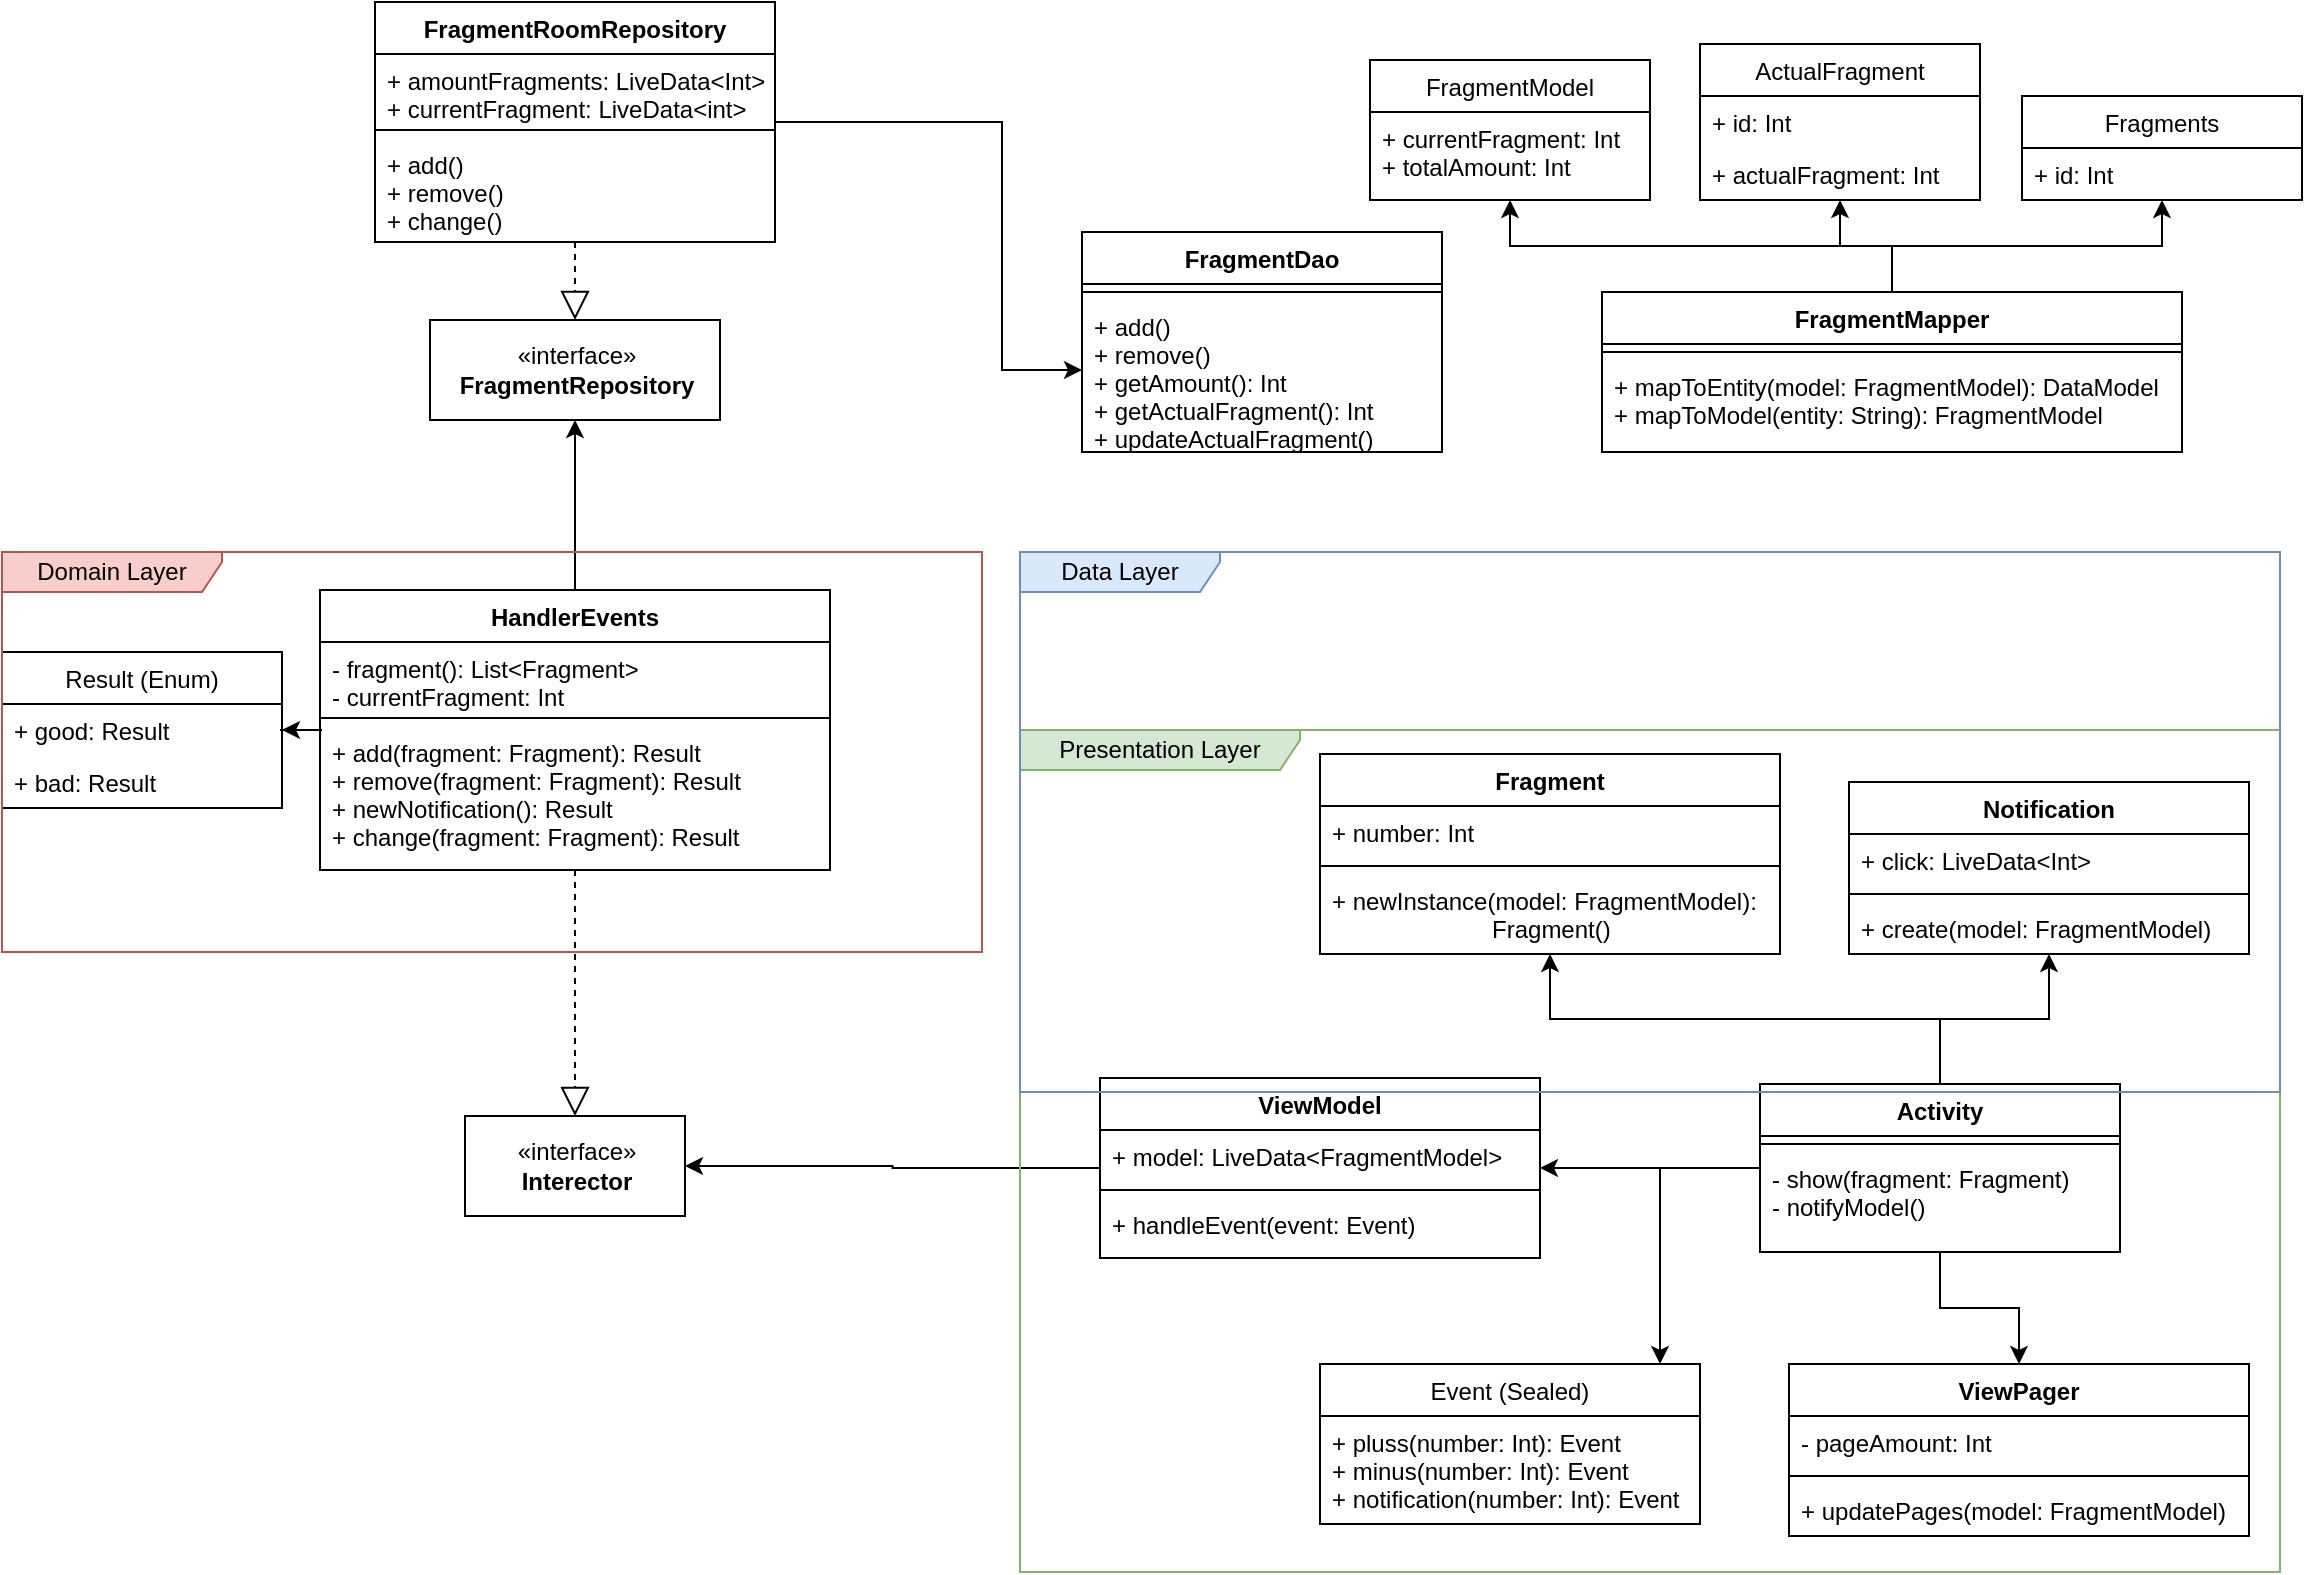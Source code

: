 <mxfile version="14.5.1" type="device"><diagram name="Page-1" id="e7e014a7-5840-1c2e-5031-d8a46d1fe8dd"><mxGraphModel dx="1301" dy="892" grid="1" gridSize="10" guides="1" tooltips="1" connect="1" arrows="1" fold="1" page="1" pageScale="1" pageWidth="1169" pageHeight="826" background="#ffffff" math="0" shadow="0"><root><mxCell id="0"/><mxCell id="1" parent="0"/><mxCell id="9yriyYa24CllX2dQIwU5-105" style="edgeStyle=orthogonalEdgeStyle;rounded=0;orthogonalLoop=1;jettySize=auto;html=1;" edge="1" parent="1" source="T1jlxgGW5RzfJbY8aveA-4" target="9yriyYa24CllX2dQIwU5-101"><mxGeometry relative="1" as="geometry"/></mxCell><mxCell id="9yriyYa24CllX2dQIwU5-109" style="edgeStyle=orthogonalEdgeStyle;rounded=0;orthogonalLoop=1;jettySize=auto;html=1;endArrow=classic;endFill=1;" edge="1" parent="1" source="T1jlxgGW5RzfJbY8aveA-4" target="9yriyYa24CllX2dQIwU5-10"><mxGeometry relative="1" as="geometry"/></mxCell><mxCell id="T1jlxgGW5RzfJbY8aveA-4" value="HandlerEvents" style="swimlane;fontStyle=1;align=center;verticalAlign=top;childLayout=stackLayout;horizontal=1;startSize=26;horizontalStack=0;resizeParent=1;resizeParentMax=0;resizeLast=0;collapsible=1;marginBottom=0;" parent="1" vertex="1"><mxGeometry x="169" y="329" width="255" height="140" as="geometry"><mxRectangle x="480" y="230" width="130" height="26" as="alternateBounds"/></mxGeometry></mxCell><mxCell id="T1jlxgGW5RzfJbY8aveA-5" value="- fragment(): List&lt;Fragment&gt;&#10;- currentFragment: Int" style="text;strokeColor=none;fillColor=none;align=left;verticalAlign=top;spacingLeft=4;spacingRight=4;overflow=hidden;rotatable=0;points=[[0,0.5],[1,0.5]];portConstraint=eastwest;" parent="T1jlxgGW5RzfJbY8aveA-4" vertex="1"><mxGeometry y="26" width="255" height="34" as="geometry"/></mxCell><mxCell id="T1jlxgGW5RzfJbY8aveA-6" value="" style="line;strokeWidth=1;fillColor=none;align=left;verticalAlign=middle;spacingTop=-1;spacingLeft=3;spacingRight=3;rotatable=0;labelPosition=right;points=[];portConstraint=eastwest;" parent="T1jlxgGW5RzfJbY8aveA-4" vertex="1"><mxGeometry y="60" width="255" height="8" as="geometry"/></mxCell><mxCell id="T1jlxgGW5RzfJbY8aveA-7" value="+ add(fragment: Fragment): Result&#10;+ remove(fragment: Fragment): Result&#10;+ newNotification(): Result&#10;+ change(fragment: Fragment): Result" style="text;strokeColor=none;fillColor=none;align=left;verticalAlign=top;spacingLeft=4;spacingRight=4;overflow=hidden;rotatable=0;points=[[0,0.5],[1,0.5]];portConstraint=eastwest;" parent="T1jlxgGW5RzfJbY8aveA-4" vertex="1"><mxGeometry y="68" width="255" height="72" as="geometry"/></mxCell><mxCell id="9yriyYa24CllX2dQIwU5-90" style="edgeStyle=orthogonalEdgeStyle;rounded=0;orthogonalLoop=1;jettySize=auto;html=1;" edge="1" parent="1" source="9yriyYa24CllX2dQIwU5-1" target="9yriyYa24CllX2dQIwU5-89"><mxGeometry relative="1" as="geometry"/></mxCell><mxCell id="9yriyYa24CllX2dQIwU5-1" value="ViewModel" style="swimlane;fontStyle=1;align=center;verticalAlign=top;childLayout=stackLayout;horizontal=1;startSize=26;horizontalStack=0;resizeParent=1;resizeParentMax=0;resizeLast=0;collapsible=1;marginBottom=0;" vertex="1" parent="1"><mxGeometry x="559" y="573" width="220" height="90" as="geometry"/></mxCell><mxCell id="9yriyYa24CllX2dQIwU5-2" value="+ model: LiveData&lt;FragmentModel&gt;" style="text;strokeColor=none;fillColor=none;align=left;verticalAlign=top;spacingLeft=4;spacingRight=4;overflow=hidden;rotatable=0;points=[[0,0.5],[1,0.5]];portConstraint=eastwest;" vertex="1" parent="9yriyYa24CllX2dQIwU5-1"><mxGeometry y="26" width="220" height="26" as="geometry"/></mxCell><mxCell id="9yriyYa24CllX2dQIwU5-3" value="" style="line;strokeWidth=1;fillColor=none;align=left;verticalAlign=middle;spacingTop=-1;spacingLeft=3;spacingRight=3;rotatable=0;labelPosition=right;points=[];portConstraint=eastwest;" vertex="1" parent="9yriyYa24CllX2dQIwU5-1"><mxGeometry y="52" width="220" height="8" as="geometry"/></mxCell><mxCell id="9yriyYa24CllX2dQIwU5-11" value="+ handleEvent(event: Event)&#10;" style="text;strokeColor=none;fillColor=none;align=left;verticalAlign=top;spacingLeft=4;spacingRight=4;overflow=hidden;rotatable=0;points=[[0,0.5],[1,0.5]];portConstraint=eastwest;" vertex="1" parent="9yriyYa24CllX2dQIwU5-1"><mxGeometry y="60" width="220" height="30" as="geometry"/></mxCell><mxCell id="9yriyYa24CllX2dQIwU5-10" value="«interface»&lt;br&gt;&lt;b&gt;FragmentRepository&lt;/b&gt;" style="html=1;" vertex="1" parent="1"><mxGeometry x="224" y="194" width="145" height="50" as="geometry"/></mxCell><mxCell id="9yriyYa24CllX2dQIwU5-45" style="edgeStyle=orthogonalEdgeStyle;rounded=0;orthogonalLoop=1;jettySize=auto;html=1;" edge="1" parent="1" source="9yriyYa24CllX2dQIwU5-15" target="9yriyYa24CllX2dQIwU5-1"><mxGeometry relative="1" as="geometry"/></mxCell><mxCell id="9yriyYa24CllX2dQIwU5-65" style="edgeStyle=orthogonalEdgeStyle;rounded=0;orthogonalLoop=1;jettySize=auto;html=1;" edge="1" parent="1" source="9yriyYa24CllX2dQIwU5-15" target="9yriyYa24CllX2dQIwU5-56"><mxGeometry relative="1" as="geometry"/></mxCell><mxCell id="9yriyYa24CllX2dQIwU5-72" style="edgeStyle=orthogonalEdgeStyle;rounded=0;orthogonalLoop=1;jettySize=auto;html=1;" edge="1" parent="1" source="9yriyYa24CllX2dQIwU5-15" target="9yriyYa24CllX2dQIwU5-68"><mxGeometry relative="1" as="geometry"/></mxCell><mxCell id="9yriyYa24CllX2dQIwU5-88" style="edgeStyle=orthogonalEdgeStyle;rounded=0;orthogonalLoop=1;jettySize=auto;html=1;" edge="1" parent="1" source="9yriyYa24CllX2dQIwU5-15" target="9yriyYa24CllX2dQIwU5-84"><mxGeometry relative="1" as="geometry"/></mxCell><mxCell id="9yriyYa24CllX2dQIwU5-111" style="edgeStyle=orthogonalEdgeStyle;rounded=0;orthogonalLoop=1;jettySize=auto;html=1;endArrow=classic;endFill=1;" edge="1" parent="1" source="9yriyYa24CllX2dQIwU5-15" target="9yriyYa24CllX2dQIwU5-51"><mxGeometry relative="1" as="geometry"><Array as="points"><mxPoint x="839" y="618"/></Array></mxGeometry></mxCell><mxCell id="9yriyYa24CllX2dQIwU5-15" value="Activity" style="swimlane;fontStyle=1;align=center;verticalAlign=top;childLayout=stackLayout;horizontal=1;startSize=26;horizontalStack=0;resizeParent=1;resizeParentMax=0;resizeLast=0;collapsible=1;marginBottom=0;" vertex="1" parent="1"><mxGeometry x="889" y="576" width="180" height="84" as="geometry"/></mxCell><mxCell id="9yriyYa24CllX2dQIwU5-17" value="" style="line;strokeWidth=1;fillColor=none;align=left;verticalAlign=middle;spacingTop=-1;spacingLeft=3;spacingRight=3;rotatable=0;labelPosition=right;points=[];portConstraint=eastwest;" vertex="1" parent="9yriyYa24CllX2dQIwU5-15"><mxGeometry y="26" width="180" height="8" as="geometry"/></mxCell><mxCell id="9yriyYa24CllX2dQIwU5-18" value="- show(fragment: Fragment)&#10;- notifyModel()" style="text;strokeColor=none;fillColor=none;align=left;verticalAlign=top;spacingLeft=4;spacingRight=4;overflow=hidden;rotatable=0;points=[[0,0.5],[1,0.5]];portConstraint=eastwest;" vertex="1" parent="9yriyYa24CllX2dQIwU5-15"><mxGeometry y="34" width="180" height="50" as="geometry"/></mxCell><mxCell id="9yriyYa24CllX2dQIwU5-39" style="edgeStyle=orthogonalEdgeStyle;rounded=0;orthogonalLoop=1;jettySize=auto;html=1;" edge="1" parent="1" source="9yriyYa24CllX2dQIwU5-29" target="9yriyYa24CllX2dQIwU5-33"><mxGeometry relative="1" as="geometry"/></mxCell><mxCell id="9yriyYa24CllX2dQIwU5-126" style="edgeStyle=orthogonalEdgeStyle;rounded=0;orthogonalLoop=1;jettySize=auto;html=1;endArrow=classic;endFill=1;" edge="1" parent="1" source="9yriyYa24CllX2dQIwU5-29" target="9yriyYa24CllX2dQIwU5-118"><mxGeometry relative="1" as="geometry"/></mxCell><mxCell id="9yriyYa24CllX2dQIwU5-127" style="edgeStyle=orthogonalEdgeStyle;rounded=0;orthogonalLoop=1;jettySize=auto;html=1;endArrow=classic;endFill=1;" edge="1" parent="1" source="9yriyYa24CllX2dQIwU5-29" target="9yriyYa24CllX2dQIwU5-122"><mxGeometry relative="1" as="geometry"/></mxCell><mxCell id="9yriyYa24CllX2dQIwU5-29" value="FragmentMapper" style="swimlane;fontStyle=1;align=center;verticalAlign=top;childLayout=stackLayout;horizontal=1;startSize=26;horizontalStack=0;resizeParent=1;resizeParentMax=0;resizeLast=0;collapsible=1;marginBottom=0;" vertex="1" parent="1"><mxGeometry x="810" y="180" width="290" height="80" as="geometry"/></mxCell><mxCell id="9yriyYa24CllX2dQIwU5-31" value="" style="line;strokeWidth=1;fillColor=none;align=left;verticalAlign=middle;spacingTop=-1;spacingLeft=3;spacingRight=3;rotatable=0;labelPosition=right;points=[];portConstraint=eastwest;" vertex="1" parent="9yriyYa24CllX2dQIwU5-29"><mxGeometry y="26" width="290" height="8" as="geometry"/></mxCell><mxCell id="9yriyYa24CllX2dQIwU5-32" value="+ mapToEntity(model: FragmentModel): DataModel&#10;+ mapToModel(entity: String): FragmentModel" style="text;strokeColor=none;fillColor=none;align=left;verticalAlign=top;spacingLeft=4;spacingRight=4;overflow=hidden;rotatable=0;points=[[0,0.5],[1,0.5]];portConstraint=eastwest;" vertex="1" parent="9yriyYa24CllX2dQIwU5-29"><mxGeometry y="34" width="290" height="46" as="geometry"/></mxCell><mxCell id="9yriyYa24CllX2dQIwU5-33" value="FragmentModel" style="swimlane;fontStyle=0;childLayout=stackLayout;horizontal=1;startSize=26;fillColor=none;horizontalStack=0;resizeParent=1;resizeParentMax=0;resizeLast=0;collapsible=1;marginBottom=0;" vertex="1" parent="1"><mxGeometry x="694" y="64" width="140" height="70" as="geometry"/></mxCell><mxCell id="9yriyYa24CllX2dQIwU5-34" value="+ currentFragment: Int&#10;+ totalAmount: Int" style="text;strokeColor=none;fillColor=none;align=left;verticalAlign=top;spacingLeft=4;spacingRight=4;overflow=hidden;rotatable=0;points=[[0,0.5],[1,0.5]];portConstraint=eastwest;" vertex="1" parent="9yriyYa24CllX2dQIwU5-33"><mxGeometry y="26" width="140" height="44" as="geometry"/></mxCell><mxCell id="9yriyYa24CllX2dQIwU5-51" value="Event (Sealed)" style="swimlane;fontStyle=0;childLayout=stackLayout;horizontal=1;startSize=26;fillColor=none;horizontalStack=0;resizeParent=1;resizeParentMax=0;resizeLast=0;collapsible=1;marginBottom=0;" vertex="1" parent="1"><mxGeometry x="669" y="716" width="190" height="80" as="geometry"/></mxCell><mxCell id="9yriyYa24CllX2dQIwU5-54" value="+ pluss(number: Int): Event&#10;+ minus(number: Int): Event&#10;+ notification(number: Int): Event" style="text;strokeColor=none;fillColor=none;align=left;verticalAlign=top;spacingLeft=4;spacingRight=4;overflow=hidden;rotatable=0;points=[[0,0.5],[1,0.5]];portConstraint=eastwest;" vertex="1" parent="9yriyYa24CllX2dQIwU5-51"><mxGeometry y="26" width="190" height="54" as="geometry"/></mxCell><mxCell id="9yriyYa24CllX2dQIwU5-56" value="ViewPager" style="swimlane;fontStyle=1;align=center;verticalAlign=top;childLayout=stackLayout;horizontal=1;startSize=26;horizontalStack=0;resizeParent=1;resizeParentMax=0;resizeLast=0;collapsible=1;marginBottom=0;" vertex="1" parent="1"><mxGeometry x="903.5" y="716" width="230" height="86" as="geometry"/></mxCell><mxCell id="9yriyYa24CllX2dQIwU5-57" value="- pageAmount: Int" style="text;strokeColor=none;fillColor=none;align=left;verticalAlign=top;spacingLeft=4;spacingRight=4;overflow=hidden;rotatable=0;points=[[0,0.5],[1,0.5]];portConstraint=eastwest;" vertex="1" parent="9yriyYa24CllX2dQIwU5-56"><mxGeometry y="26" width="230" height="26" as="geometry"/></mxCell><mxCell id="9yriyYa24CllX2dQIwU5-58" value="" style="line;strokeWidth=1;fillColor=none;align=left;verticalAlign=middle;spacingTop=-1;spacingLeft=3;spacingRight=3;rotatable=0;labelPosition=right;points=[];portConstraint=eastwest;" vertex="1" parent="9yriyYa24CllX2dQIwU5-56"><mxGeometry y="52" width="230" height="8" as="geometry"/></mxCell><mxCell id="9yriyYa24CllX2dQIwU5-59" value="+ updatePages(model: FragmentModel)" style="text;strokeColor=none;fillColor=none;align=left;verticalAlign=top;spacingLeft=4;spacingRight=4;overflow=hidden;rotatable=0;points=[[0,0.5],[1,0.5]];portConstraint=eastwest;" vertex="1" parent="9yriyYa24CllX2dQIwU5-56"><mxGeometry y="60" width="230" height="26" as="geometry"/></mxCell><mxCell id="9yriyYa24CllX2dQIwU5-68" value="Notification" style="swimlane;fontStyle=1;align=center;verticalAlign=top;childLayout=stackLayout;horizontal=1;startSize=26;horizontalStack=0;resizeParent=1;resizeParentMax=0;resizeLast=0;collapsible=1;marginBottom=0;" vertex="1" parent="1"><mxGeometry x="933.5" y="425" width="200" height="86" as="geometry"/></mxCell><mxCell id="9yriyYa24CllX2dQIwU5-69" value="+ click: LiveData&lt;Int&gt;" style="text;strokeColor=none;fillColor=none;align=left;verticalAlign=top;spacingLeft=4;spacingRight=4;overflow=hidden;rotatable=0;points=[[0,0.5],[1,0.5]];portConstraint=eastwest;" vertex="1" parent="9yriyYa24CllX2dQIwU5-68"><mxGeometry y="26" width="200" height="26" as="geometry"/></mxCell><mxCell id="9yriyYa24CllX2dQIwU5-70" value="" style="line;strokeWidth=1;fillColor=none;align=left;verticalAlign=middle;spacingTop=-1;spacingLeft=3;spacingRight=3;rotatable=0;labelPosition=right;points=[];portConstraint=eastwest;" vertex="1" parent="9yriyYa24CllX2dQIwU5-68"><mxGeometry y="52" width="200" height="8" as="geometry"/></mxCell><mxCell id="9yriyYa24CllX2dQIwU5-71" value="+ create(model: FragmentModel)" style="text;strokeColor=none;fillColor=none;align=left;verticalAlign=top;spacingLeft=4;spacingRight=4;overflow=hidden;rotatable=0;points=[[0,0.5],[1,0.5]];portConstraint=eastwest;" vertex="1" parent="9yriyYa24CllX2dQIwU5-68"><mxGeometry y="60" width="200" height="26" as="geometry"/></mxCell><mxCell id="9yriyYa24CllX2dQIwU5-74" value="Presentation Layer" style="shape=umlFrame;whiteSpace=wrap;html=1;width=140;height=20;strokeColor=#82b366;fillColor=#d5e8d4;" vertex="1" parent="1"><mxGeometry x="519" y="399" width="630" height="421" as="geometry"/></mxCell><mxCell id="9yriyYa24CllX2dQIwU5-84" value="Fragment" style="swimlane;fontStyle=1;align=center;verticalAlign=top;childLayout=stackLayout;horizontal=1;startSize=26;horizontalStack=0;resizeParent=1;resizeParentMax=0;resizeLast=0;collapsible=1;marginBottom=0;fillColor=#ffffff;" vertex="1" parent="1"><mxGeometry x="669" y="411" width="230" height="100" as="geometry"/></mxCell><mxCell id="9yriyYa24CllX2dQIwU5-85" value="+ number: Int" style="text;strokeColor=none;fillColor=none;align=left;verticalAlign=top;spacingLeft=4;spacingRight=4;overflow=hidden;rotatable=0;points=[[0,0.5],[1,0.5]];portConstraint=eastwest;" vertex="1" parent="9yriyYa24CllX2dQIwU5-84"><mxGeometry y="26" width="230" height="26" as="geometry"/></mxCell><mxCell id="9yriyYa24CllX2dQIwU5-86" value="" style="line;strokeWidth=1;fillColor=none;align=left;verticalAlign=middle;spacingTop=-1;spacingLeft=3;spacingRight=3;rotatable=0;labelPosition=right;points=[];portConstraint=eastwest;" vertex="1" parent="9yriyYa24CllX2dQIwU5-84"><mxGeometry y="52" width="230" height="8" as="geometry"/></mxCell><mxCell id="9yriyYa24CllX2dQIwU5-87" value="+ newInstance(model: FragmentModel):&#10;                        Fragment()" style="text;strokeColor=none;fillColor=none;align=left;verticalAlign=top;spacingLeft=4;spacingRight=4;overflow=hidden;rotatable=0;points=[[0,0.5],[1,0.5]];portConstraint=eastwest;" vertex="1" parent="9yriyYa24CllX2dQIwU5-84"><mxGeometry y="60" width="230" height="40" as="geometry"/></mxCell><mxCell id="9yriyYa24CllX2dQIwU5-89" value="«interface»&lt;br&gt;&lt;b&gt;Interector&lt;/b&gt;" style="html=1;fillColor=#ffffff;" vertex="1" parent="1"><mxGeometry x="241.5" y="592" width="110" height="50" as="geometry"/></mxCell><mxCell id="9yriyYa24CllX2dQIwU5-100" value="" style="endArrow=block;dashed=1;endFill=0;endSize=12;html=1;" edge="1" parent="1" source="9yriyYa24CllX2dQIwU5-136" target="9yriyYa24CllX2dQIwU5-10"><mxGeometry width="160" relative="1" as="geometry"><mxPoint x="296.5" y="120" as="sourcePoint"/><mxPoint x="670" y="400" as="targetPoint"/></mxGeometry></mxCell><mxCell id="9yriyYa24CllX2dQIwU5-101" value="Result (Enum)" style="swimlane;fontStyle=0;childLayout=stackLayout;horizontal=1;startSize=26;fillColor=none;horizontalStack=0;resizeParent=1;resizeParentMax=0;resizeLast=0;collapsible=1;marginBottom=0;" vertex="1" parent="1"><mxGeometry x="10" y="360" width="140" height="78" as="geometry"/></mxCell><mxCell id="9yriyYa24CllX2dQIwU5-102" value="+ good: Result" style="text;strokeColor=none;fillColor=none;align=left;verticalAlign=top;spacingLeft=4;spacingRight=4;overflow=hidden;rotatable=0;points=[[0,0.5],[1,0.5]];portConstraint=eastwest;" vertex="1" parent="9yriyYa24CllX2dQIwU5-101"><mxGeometry y="26" width="140" height="26" as="geometry"/></mxCell><mxCell id="9yriyYa24CllX2dQIwU5-103" value="+ bad: Result" style="text;strokeColor=none;fillColor=none;align=left;verticalAlign=top;spacingLeft=4;spacingRight=4;overflow=hidden;rotatable=0;points=[[0,0.5],[1,0.5]];portConstraint=eastwest;" vertex="1" parent="9yriyYa24CllX2dQIwU5-101"><mxGeometry y="52" width="140" height="26" as="geometry"/></mxCell><mxCell id="9yriyYa24CllX2dQIwU5-107" value="" style="endArrow=block;dashed=1;endFill=0;endSize=12;html=1;" edge="1" parent="1" source="T1jlxgGW5RzfJbY8aveA-4" target="9yriyYa24CllX2dQIwU5-89"><mxGeometry width="160" relative="1" as="geometry"><mxPoint x="360" y="439" as="sourcePoint"/><mxPoint x="520" y="439" as="targetPoint"/></mxGeometry></mxCell><mxCell id="9yriyYa24CllX2dQIwU5-118" value="ActualFragment" style="swimlane;fontStyle=0;childLayout=stackLayout;horizontal=1;startSize=26;fillColor=none;horizontalStack=0;resizeParent=1;resizeParentMax=0;resizeLast=0;collapsible=1;marginBottom=0;" vertex="1" parent="1"><mxGeometry x="859" y="56" width="140" height="78" as="geometry"/></mxCell><mxCell id="9yriyYa24CllX2dQIwU5-120" value="+ id: Int" style="text;strokeColor=none;fillColor=none;align=left;verticalAlign=top;spacingLeft=4;spacingRight=4;overflow=hidden;rotatable=0;points=[[0,0.5],[1,0.5]];portConstraint=eastwest;" vertex="1" parent="9yriyYa24CllX2dQIwU5-118"><mxGeometry y="26" width="140" height="26" as="geometry"/></mxCell><mxCell id="9yriyYa24CllX2dQIwU5-121" value="+ actualFragment: Int" style="text;strokeColor=none;fillColor=none;align=left;verticalAlign=top;spacingLeft=4;spacingRight=4;overflow=hidden;rotatable=0;points=[[0,0.5],[1,0.5]];portConstraint=eastwest;" vertex="1" parent="9yriyYa24CllX2dQIwU5-118"><mxGeometry y="52" width="140" height="26" as="geometry"/></mxCell><mxCell id="9yriyYa24CllX2dQIwU5-122" value="Fragments" style="swimlane;fontStyle=0;childLayout=stackLayout;horizontal=1;startSize=26;fillColor=none;horizontalStack=0;resizeParent=1;resizeParentMax=0;resizeLast=0;collapsible=1;marginBottom=0;" vertex="1" parent="1"><mxGeometry x="1020" y="82" width="140" height="52" as="geometry"/></mxCell><mxCell id="9yriyYa24CllX2dQIwU5-123" value="+ id: Int" style="text;strokeColor=none;fillColor=none;align=left;verticalAlign=top;spacingLeft=4;spacingRight=4;overflow=hidden;rotatable=0;points=[[0,0.5],[1,0.5]];portConstraint=eastwest;" vertex="1" parent="9yriyYa24CllX2dQIwU5-122"><mxGeometry y="26" width="140" height="26" as="geometry"/></mxCell><mxCell id="9yriyYa24CllX2dQIwU5-129" value="Domain Layer" style="shape=umlFrame;whiteSpace=wrap;html=1;fillColor=#f8cecc;width=110;height=20;strokeColor=#b85450;" vertex="1" parent="1"><mxGeometry x="10" y="310" width="490" height="200" as="geometry"/></mxCell><mxCell id="9yriyYa24CllX2dQIwU5-131" value="Data Layer" style="shape=umlFrame;whiteSpace=wrap;html=1;width=100;height=20;fillColor=#dae8fc;strokeColor=#6c8ebf;" vertex="1" parent="1"><mxGeometry x="519" y="310" width="630" height="270" as="geometry"/></mxCell><mxCell id="9yriyYa24CllX2dQIwU5-132" value="FragmentDao" style="swimlane;fontStyle=1;align=center;verticalAlign=top;childLayout=stackLayout;horizontal=1;startSize=26;horizontalStack=0;resizeParent=1;resizeParentMax=0;resizeLast=0;collapsible=1;marginBottom=0;fillColor=#ffffff;" vertex="1" parent="1"><mxGeometry x="550" y="150" width="180" height="110" as="geometry"/></mxCell><mxCell id="9yriyYa24CllX2dQIwU5-134" value="" style="line;strokeWidth=1;fillColor=none;align=left;verticalAlign=middle;spacingTop=-1;spacingLeft=3;spacingRight=3;rotatable=0;labelPosition=right;points=[];portConstraint=eastwest;" vertex="1" parent="9yriyYa24CllX2dQIwU5-132"><mxGeometry y="26" width="180" height="8" as="geometry"/></mxCell><mxCell id="9yriyYa24CllX2dQIwU5-135" value="+ add()&#10;+ remove() &#10;+ getAmount(): Int&#10;+ getActualFragment(): Int&#10;+ updateActualFragment()" style="text;strokeColor=none;fillColor=none;align=left;verticalAlign=top;spacingLeft=4;spacingRight=4;overflow=hidden;rotatable=0;points=[[0,0.5],[1,0.5]];portConstraint=eastwest;" vertex="1" parent="9yriyYa24CllX2dQIwU5-132"><mxGeometry y="34" width="180" height="76" as="geometry"/></mxCell><mxCell id="9yriyYa24CllX2dQIwU5-140" style="edgeStyle=orthogonalEdgeStyle;rounded=0;orthogonalLoop=1;jettySize=auto;html=1;endArrow=classic;endFill=1;" edge="1" parent="1" source="9yriyYa24CllX2dQIwU5-136" target="9yriyYa24CllX2dQIwU5-132"><mxGeometry relative="1" as="geometry"><Array as="points"><mxPoint x="510" y="95"/><mxPoint x="510" y="219"/></Array></mxGeometry></mxCell><mxCell id="9yriyYa24CllX2dQIwU5-136" value="FragmentRoomRepository" style="swimlane;fontStyle=1;align=center;verticalAlign=top;childLayout=stackLayout;horizontal=1;startSize=26;horizontalStack=0;resizeParent=1;resizeParentMax=0;resizeLast=0;collapsible=1;marginBottom=0;fillColor=#ffffff;" vertex="1" parent="1"><mxGeometry x="196.5" y="35" width="200" height="120" as="geometry"/></mxCell><mxCell id="9yriyYa24CllX2dQIwU5-137" value="+ amountFragments: LiveData&lt;Int&gt;&#10;+ currentFragment: LiveData&lt;int&gt;" style="text;strokeColor=none;fillColor=none;align=left;verticalAlign=top;spacingLeft=4;spacingRight=4;overflow=hidden;rotatable=0;points=[[0,0.5],[1,0.5]];portConstraint=eastwest;" vertex="1" parent="9yriyYa24CllX2dQIwU5-136"><mxGeometry y="26" width="200" height="34" as="geometry"/></mxCell><mxCell id="9yriyYa24CllX2dQIwU5-138" value="" style="line;strokeWidth=1;fillColor=none;align=left;verticalAlign=middle;spacingTop=-1;spacingLeft=3;spacingRight=3;rotatable=0;labelPosition=right;points=[];portConstraint=eastwest;" vertex="1" parent="9yriyYa24CllX2dQIwU5-136"><mxGeometry y="60" width="200" height="8" as="geometry"/></mxCell><mxCell id="9yriyYa24CllX2dQIwU5-139" value="+ add()&#10;+ remove()&#10;+ change()" style="text;strokeColor=none;fillColor=none;align=left;verticalAlign=top;spacingLeft=4;spacingRight=4;overflow=hidden;rotatable=0;points=[[0,0.5],[1,0.5]];portConstraint=eastwest;" vertex="1" parent="9yriyYa24CllX2dQIwU5-136"><mxGeometry y="68" width="200" height="52" as="geometry"/></mxCell></root></mxGraphModel></diagram></mxfile>